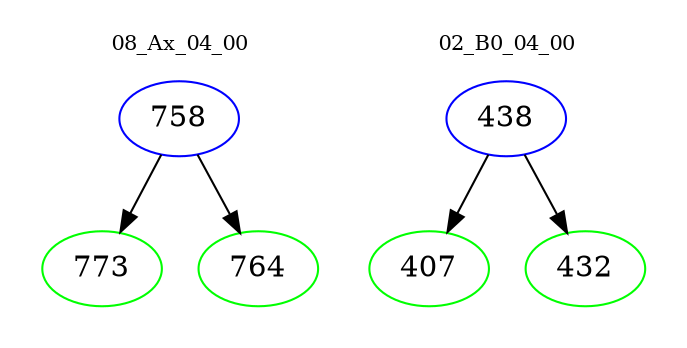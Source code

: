 digraph{
subgraph cluster_0 {
color = white
label = "08_Ax_04_00";
fontsize=10;
T0_758 [label="758", color="blue"]
T0_758 -> T0_773 [color="black"]
T0_773 [label="773", color="green"]
T0_758 -> T0_764 [color="black"]
T0_764 [label="764", color="green"]
}
subgraph cluster_1 {
color = white
label = "02_B0_04_00";
fontsize=10;
T1_438 [label="438", color="blue"]
T1_438 -> T1_407 [color="black"]
T1_407 [label="407", color="green"]
T1_438 -> T1_432 [color="black"]
T1_432 [label="432", color="green"]
}
}
